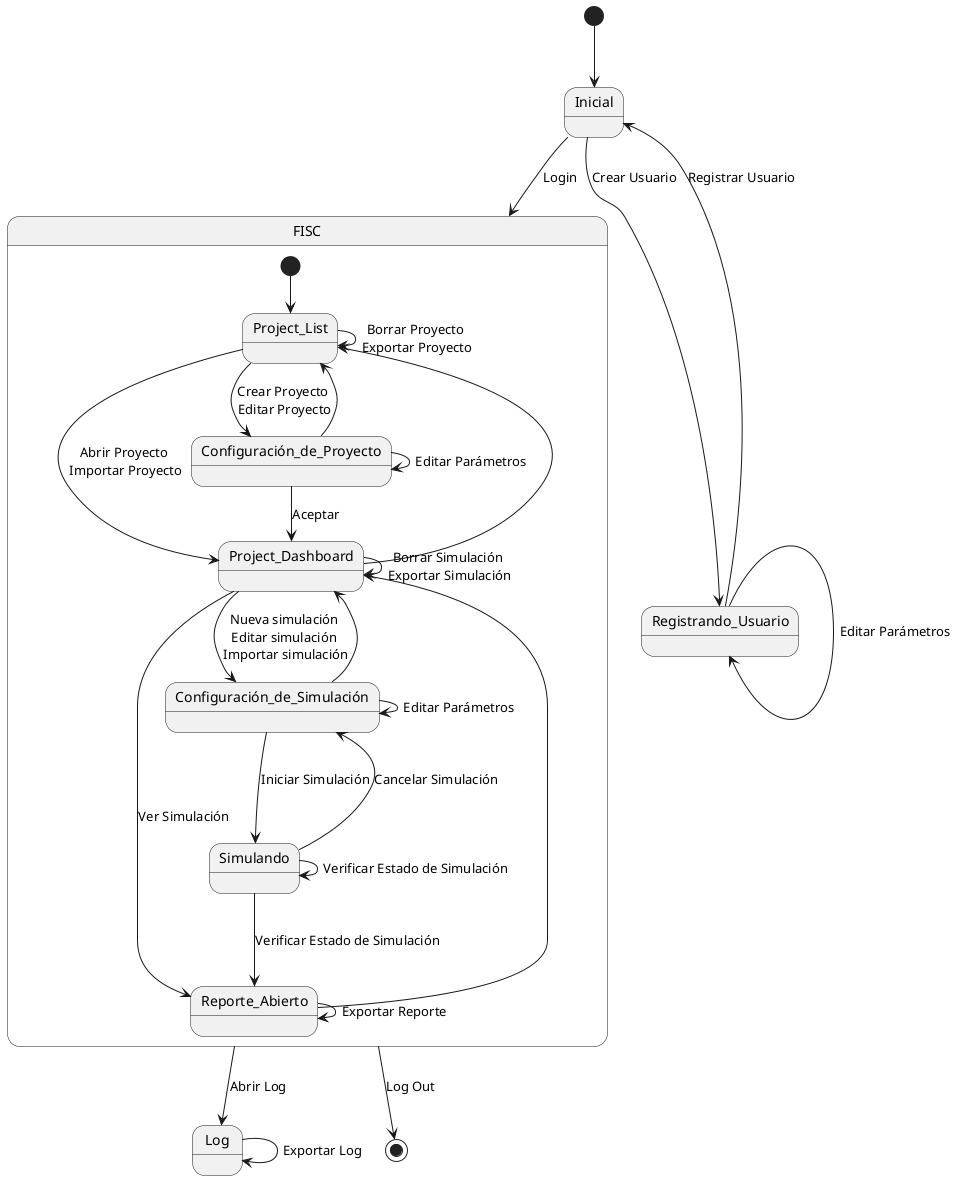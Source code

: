 @startuml
[*] --> Inicial

Inicial -d-> FISC : Login
Inicial -d-> Registrando_Usuario : Crear Usuario

Registrando_Usuario -d-> Inicial: Registrar Usuario
Registrando_Usuario ---> Registrando_Usuario: Editar Parámetros

State FISC {
[*] --> Project_List

Project_List -d-> Project_Dashboard: Abrir Proyecto \nImportar Proyecto
Project_List -d-> Configuración_de_Proyecto: Crear Proyecto \nEditar Proyecto
Project_List -d-> Project_List: Borrar Proyecto \nExportar Proyecto

Configuración_de_Proyecto -d-> Project_Dashboard: Aceptar
Configuración_de_Proyecto -d-> Project_List
Configuración_de_Proyecto ---> Configuración_de_Proyecto: Editar Parámetros

Project_Dashboard -d-> Project_List
Project_Dashboard -d-> Reporte_Abierto: Ver Simulación
Project_Dashboard -d-> Configuración_de_Simulación: Nueva simulación \nEditar simulación \nImportar simulación 
Project_Dashboard ---> Project_Dashboard: Borrar Simulación \nExportar Simulación

Configuración_de_Simulación -d-> Project_Dashboard
Configuración_de_Simulación -d-> Configuración_de_Simulación: Editar Parámetros
Configuración_de_Simulación -d-> Simulando: Iniciar Simulación

Simulando ---> Configuración_de_Simulación: Cancelar Simulación
Simulando ---> Simulando: Verificar Estado de Simulación
Simulando ---> Reporte_Abierto: Verificar Estado de Simulación

Reporte_Abierto -d-> Reporte_Abierto: Exportar Reporte
Reporte_Abierto -d-> Project_Dashboard
}

Log ---> Log: Exportar Log
FISC -d-> Log: Abrir Log
FISC --> [*]: Log Out
@enduml